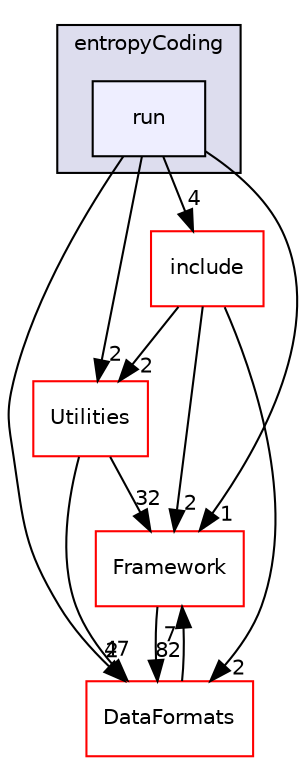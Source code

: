 digraph "/home/travis/build/AliceO2Group/AliceO2/Detectors/TPC/entropyCoding/run" {
  bgcolor=transparent;
  compound=true
  node [ fontsize="10", fontname="Helvetica"];
  edge [ labelfontsize="10", labelfontname="Helvetica"];
  subgraph clusterdir_7d64dc8b58981dc543f28aae47da654a {
    graph [ bgcolor="#ddddee", pencolor="black", label="entropyCoding" fontname="Helvetica", fontsize="10", URL="dir_7d64dc8b58981dc543f28aae47da654a.html"]
  dir_a40a06bc9e8a98e9e7037f0a2a5ad12e [shape=box, label="run", style="filled", fillcolor="#eeeeff", pencolor="black", URL="dir_a40a06bc9e8a98e9e7037f0a2a5ad12e.html"];
  }
  dir_b05a5fa85f84bfc9013183c9d87f9a36 [shape=box label="Utilities" color="red" URL="dir_b05a5fa85f84bfc9013183c9d87f9a36.html"];
  dir_ca54f274989dccc12599a838d8c9064f [shape=box label="include" color="red" URL="dir_ca54f274989dccc12599a838d8c9064f.html"];
  dir_bcbb2cf9a3d3d83e5515c82071a07177 [shape=box label="Framework" color="red" URL="dir_bcbb2cf9a3d3d83e5515c82071a07177.html"];
  dir_2171f7ec022c5423887b07c69b2f5b48 [shape=box label="DataFormats" color="red" URL="dir_2171f7ec022c5423887b07c69b2f5b48.html"];
  dir_a40a06bc9e8a98e9e7037f0a2a5ad12e->dir_b05a5fa85f84bfc9013183c9d87f9a36 [headlabel="2", labeldistance=1.5 headhref="dir_000592_000531.html"];
  dir_a40a06bc9e8a98e9e7037f0a2a5ad12e->dir_ca54f274989dccc12599a838d8c9064f [headlabel="4", labeldistance=1.5 headhref="dir_000592_000590.html"];
  dir_a40a06bc9e8a98e9e7037f0a2a5ad12e->dir_bcbb2cf9a3d3d83e5515c82071a07177 [headlabel="1", labeldistance=1.5 headhref="dir_000592_000013.html"];
  dir_a40a06bc9e8a98e9e7037f0a2a5ad12e->dir_2171f7ec022c5423887b07c69b2f5b48 [headlabel="2", labeldistance=1.5 headhref="dir_000592_000076.html"];
  dir_b05a5fa85f84bfc9013183c9d87f9a36->dir_bcbb2cf9a3d3d83e5515c82071a07177 [headlabel="32", labeldistance=1.5 headhref="dir_000531_000013.html"];
  dir_b05a5fa85f84bfc9013183c9d87f9a36->dir_2171f7ec022c5423887b07c69b2f5b48 [headlabel="47", labeldistance=1.5 headhref="dir_000531_000076.html"];
  dir_ca54f274989dccc12599a838d8c9064f->dir_b05a5fa85f84bfc9013183c9d87f9a36 [headlabel="2", labeldistance=1.5 headhref="dir_000590_000531.html"];
  dir_ca54f274989dccc12599a838d8c9064f->dir_bcbb2cf9a3d3d83e5515c82071a07177 [headlabel="2", labeldistance=1.5 headhref="dir_000590_000013.html"];
  dir_ca54f274989dccc12599a838d8c9064f->dir_2171f7ec022c5423887b07c69b2f5b48 [headlabel="2", labeldistance=1.5 headhref="dir_000590_000076.html"];
  dir_bcbb2cf9a3d3d83e5515c82071a07177->dir_2171f7ec022c5423887b07c69b2f5b48 [headlabel="82", labeldistance=1.5 headhref="dir_000013_000076.html"];
  dir_2171f7ec022c5423887b07c69b2f5b48->dir_bcbb2cf9a3d3d83e5515c82071a07177 [headlabel="7", labeldistance=1.5 headhref="dir_000076_000013.html"];
}
